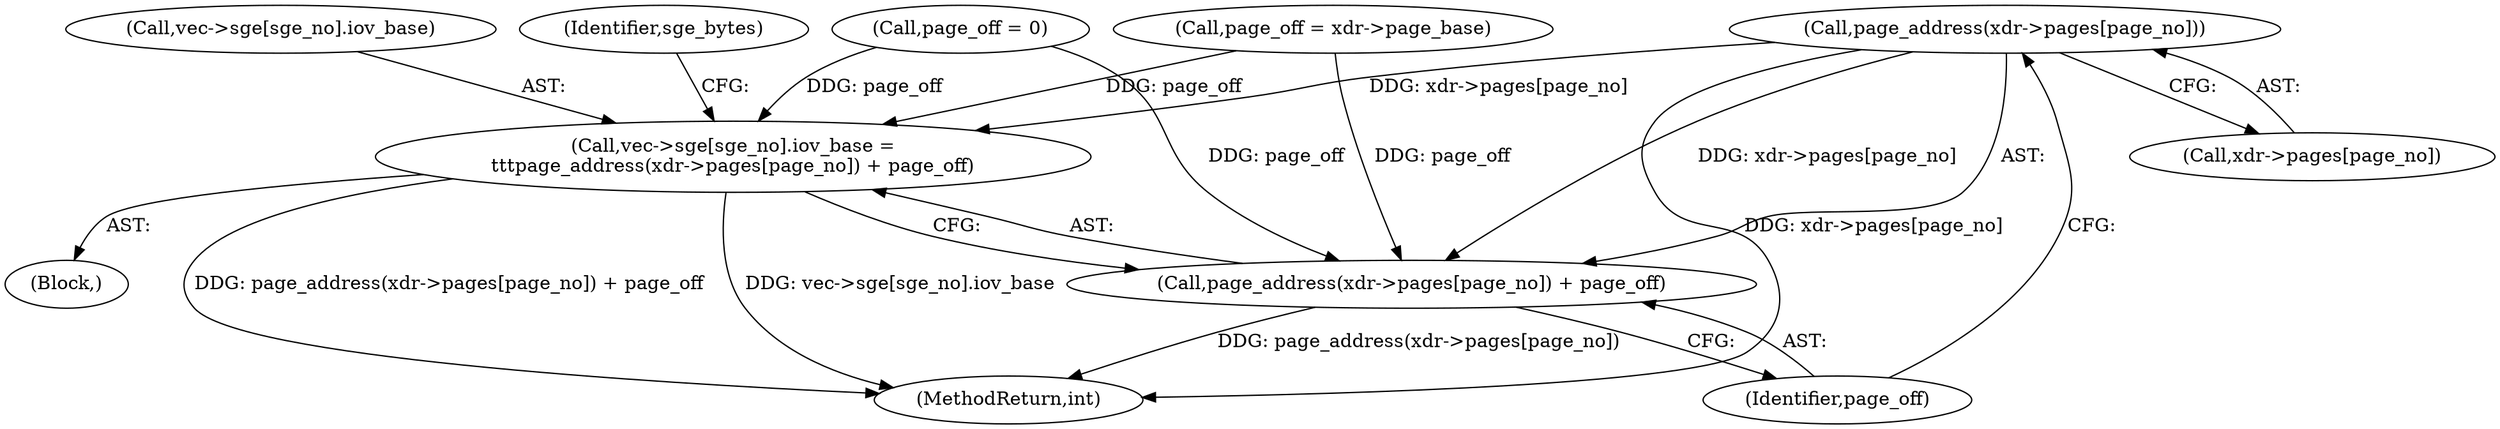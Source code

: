 digraph "1_linux_c70422f760c120480fee4de6c38804c72aa26bc1_38@pointer" {
"1000207" [label="(Call,page_address(xdr->pages[page_no]))"];
"1000198" [label="(Call,vec->sge[sge_no].iov_base =\n\t\t\tpage_address(xdr->pages[page_no]) + page_off)"];
"1000206" [label="(Call,page_address(xdr->pages[page_no]) + page_off)"];
"1000213" [label="(Identifier,page_off)"];
"1000198" [label="(Call,vec->sge[sge_no].iov_base =\n\t\t\tpage_address(xdr->pages[page_no]) + page_off)"];
"1000343" [label="(MethodReturn,int)"];
"1000190" [label="(Call,page_off = xdr->page_base)"];
"1000206" [label="(Call,page_address(xdr->pages[page_no]) + page_off)"];
"1000208" [label="(Call,xdr->pages[page_no])"];
"1000207" [label="(Call,page_address(xdr->pages[page_no]))"];
"1000215" [label="(Identifier,sge_bytes)"];
"1000197" [label="(Block,)"];
"1000199" [label="(Call,vec->sge[sge_no].iov_base)"];
"1000238" [label="(Call,page_off = 0)"];
"1000207" -> "1000206"  [label="AST: "];
"1000207" -> "1000208"  [label="CFG: "];
"1000208" -> "1000207"  [label="AST: "];
"1000213" -> "1000207"  [label="CFG: "];
"1000207" -> "1000343"  [label="DDG: xdr->pages[page_no]"];
"1000207" -> "1000198"  [label="DDG: xdr->pages[page_no]"];
"1000207" -> "1000206"  [label="DDG: xdr->pages[page_no]"];
"1000198" -> "1000197"  [label="AST: "];
"1000198" -> "1000206"  [label="CFG: "];
"1000199" -> "1000198"  [label="AST: "];
"1000206" -> "1000198"  [label="AST: "];
"1000215" -> "1000198"  [label="CFG: "];
"1000198" -> "1000343"  [label="DDG: page_address(xdr->pages[page_no]) + page_off"];
"1000198" -> "1000343"  [label="DDG: vec->sge[sge_no].iov_base"];
"1000238" -> "1000198"  [label="DDG: page_off"];
"1000190" -> "1000198"  [label="DDG: page_off"];
"1000206" -> "1000213"  [label="CFG: "];
"1000213" -> "1000206"  [label="AST: "];
"1000206" -> "1000343"  [label="DDG: page_address(xdr->pages[page_no])"];
"1000238" -> "1000206"  [label="DDG: page_off"];
"1000190" -> "1000206"  [label="DDG: page_off"];
}
